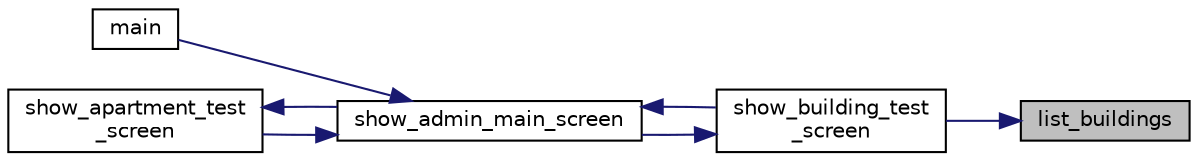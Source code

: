 digraph "list_buildings"
{
 // LATEX_PDF_SIZE
  edge [fontname="Helvetica",fontsize="10",labelfontname="Helvetica",labelfontsize="10"];
  node [fontname="Helvetica",fontsize="10",shape=record];
  rankdir="RL";
  Node1 [label="list_buildings",height=0.2,width=0.4,color="black", fillcolor="grey75", style="filled", fontcolor="black",tooltip=" "];
  Node1 -> Node2 [dir="back",color="midnightblue",fontsize="10",style="solid",fontname="Helvetica"];
  Node2 [label="show_building_test\l_screen",height=0.2,width=0.4,color="black", fillcolor="white", style="filled",URL="$ui__admin_8c.html#a9867a3e3ca13d713114fb0e364e0aabb",tooltip=" "];
  Node2 -> Node3 [dir="back",color="midnightblue",fontsize="10",style="solid",fontname="Helvetica"];
  Node3 [label="show_admin_main_screen",height=0.2,width=0.4,color="black", fillcolor="white", style="filled",URL="$ui__admin_8c.html#adc4f1afd300f7fedcbfd7fe7497147d8",tooltip=" "];
  Node3 -> Node4 [dir="back",color="midnightblue",fontsize="10",style="solid",fontname="Helvetica"];
  Node4 [label="main",height=0.2,width=0.4,color="black", fillcolor="white", style="filled",URL="$main_8c.html#ae66f6b31b5ad750f1fe042a706a4e3d4",tooltip=" "];
  Node3 -> Node5 [dir="back",color="midnightblue",fontsize="10",style="solid",fontname="Helvetica"];
  Node5 [label="show_apartment_test\l_screen",height=0.2,width=0.4,color="black", fillcolor="white", style="filled",URL="$ui__admin_8c.html#afb1825a611f2a3637dd802beeb235f60",tooltip=" "];
  Node5 -> Node3 [dir="back",color="midnightblue",fontsize="10",style="solid",fontname="Helvetica"];
  Node3 -> Node2 [dir="back",color="midnightblue",fontsize="10",style="solid",fontname="Helvetica"];
}
